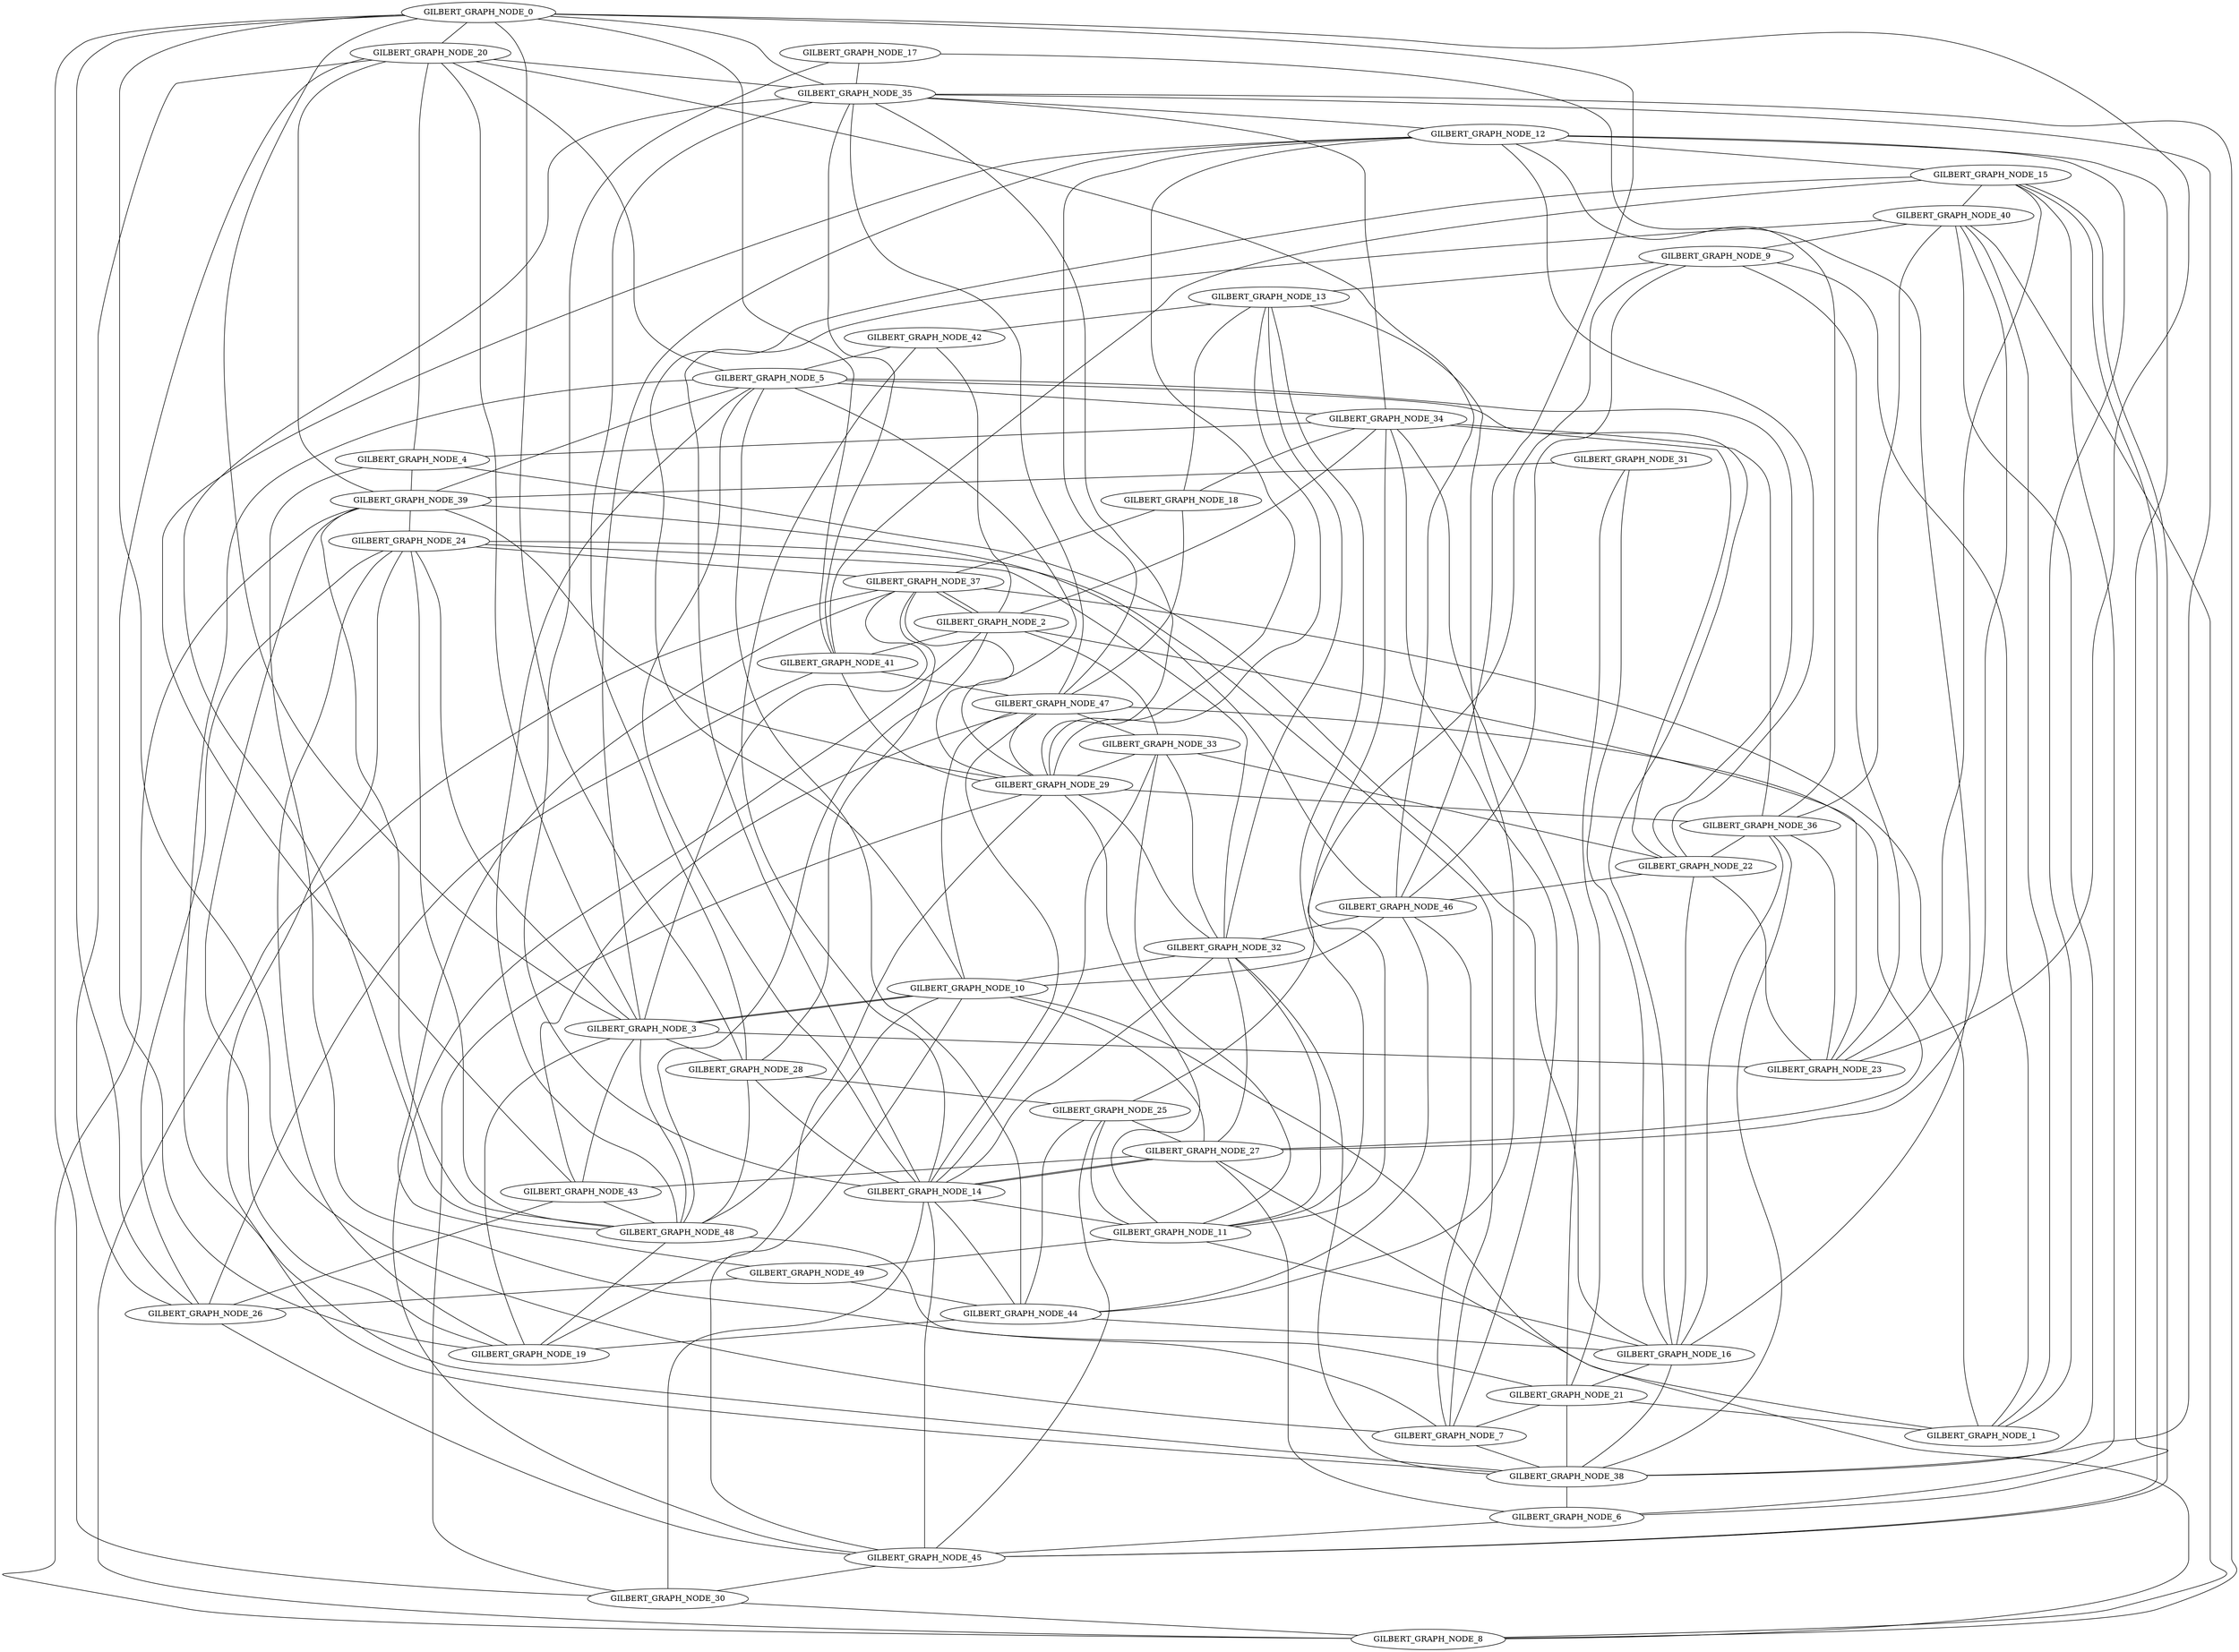 graph GILBERT_GRAPH{
GILBERT_GRAPH_NODE_0 -- GILBERT_GRAPH_NODE_20;
GILBERT_GRAPH_NODE_0 -- GILBERT_GRAPH_NODE_28;
GILBERT_GRAPH_NODE_0 -- GILBERT_GRAPH_NODE_35;
GILBERT_GRAPH_NODE_1 -- GILBERT_GRAPH_NODE_12;
GILBERT_GRAPH_NODE_1 -- GILBERT_GRAPH_NODE_40;
GILBERT_GRAPH_NODE_2 -- GILBERT_GRAPH_NODE_23;
GILBERT_GRAPH_NODE_2 -- GILBERT_GRAPH_NODE_34;
GILBERT_GRAPH_NODE_2 -- GILBERT_GRAPH_NODE_37;
GILBERT_GRAPH_NODE_2 -- GILBERT_GRAPH_NODE_41;
GILBERT_GRAPH_NODE_2 -- GILBERT_GRAPH_NODE_42;
GILBERT_GRAPH_NODE_2 -- GILBERT_GRAPH_NODE_45;
GILBERT_GRAPH_NODE_3 -- GILBERT_GRAPH_NODE_0;
GILBERT_GRAPH_NODE_3 -- GILBERT_GRAPH_NODE_10;
GILBERT_GRAPH_NODE_3 -- GILBERT_GRAPH_NODE_12;
GILBERT_GRAPH_NODE_3 -- GILBERT_GRAPH_NODE_19;
GILBERT_GRAPH_NODE_3 -- GILBERT_GRAPH_NODE_20;
GILBERT_GRAPH_NODE_3 -- GILBERT_GRAPH_NODE_23;
GILBERT_GRAPH_NODE_3 -- GILBERT_GRAPH_NODE_28;
GILBERT_GRAPH_NODE_4 -- GILBERT_GRAPH_NODE_7;
GILBERT_GRAPH_NODE_4 -- GILBERT_GRAPH_NODE_20;
GILBERT_GRAPH_NODE_4 -- GILBERT_GRAPH_NODE_39;
GILBERT_GRAPH_NODE_5 -- GILBERT_GRAPH_NODE_14;
GILBERT_GRAPH_NODE_5 -- GILBERT_GRAPH_NODE_34;
GILBERT_GRAPH_NODE_5 -- GILBERT_GRAPH_NODE_39;
GILBERT_GRAPH_NODE_6 -- GILBERT_GRAPH_NODE_12;
GILBERT_GRAPH_NODE_6 -- GILBERT_GRAPH_NODE_45;
GILBERT_GRAPH_NODE_7 -- GILBERT_GRAPH_NODE_0;
GILBERT_GRAPH_NODE_7 -- GILBERT_GRAPH_NODE_24;
GILBERT_GRAPH_NODE_7 -- GILBERT_GRAPH_NODE_38;
GILBERT_GRAPH_NODE_8 -- GILBERT_GRAPH_NODE_35;
GILBERT_GRAPH_NODE_9 -- GILBERT_GRAPH_NODE_1;
GILBERT_GRAPH_NODE_9 -- GILBERT_GRAPH_NODE_13;
GILBERT_GRAPH_NODE_9 -- GILBERT_GRAPH_NODE_23;
GILBERT_GRAPH_NODE_9 -- GILBERT_GRAPH_NODE_46;
GILBERT_GRAPH_NODE_10 -- GILBERT_GRAPH_NODE_1;
GILBERT_GRAPH_NODE_10 -- GILBERT_GRAPH_NODE_3;
GILBERT_GRAPH_NODE_10 -- GILBERT_GRAPH_NODE_15;
GILBERT_GRAPH_NODE_10 -- GILBERT_GRAPH_NODE_27;
GILBERT_GRAPH_NODE_10 -- GILBERT_GRAPH_NODE_45;
GILBERT_GRAPH_NODE_11 -- GILBERT_GRAPH_NODE_16;
GILBERT_GRAPH_NODE_11 -- GILBERT_GRAPH_NODE_29;
GILBERT_GRAPH_NODE_11 -- GILBERT_GRAPH_NODE_34;
GILBERT_GRAPH_NODE_11 -- GILBERT_GRAPH_NODE_49;
GILBERT_GRAPH_NODE_12 -- GILBERT_GRAPH_NODE_15;
GILBERT_GRAPH_NODE_12 -- GILBERT_GRAPH_NODE_22;
GILBERT_GRAPH_NODE_12 -- GILBERT_GRAPH_NODE_29;
GILBERT_GRAPH_NODE_12 -- GILBERT_GRAPH_NODE_36;
GILBERT_GRAPH_NODE_12 -- GILBERT_GRAPH_NODE_43;
GILBERT_GRAPH_NODE_13 -- GILBERT_GRAPH_NODE_11;
GILBERT_GRAPH_NODE_13 -- GILBERT_GRAPH_NODE_42;
GILBERT_GRAPH_NODE_13 -- GILBERT_GRAPH_NODE_44;
GILBERT_GRAPH_NODE_14 -- GILBERT_GRAPH_NODE_11;
GILBERT_GRAPH_NODE_14 -- GILBERT_GRAPH_NODE_27;
GILBERT_GRAPH_NODE_14 -- GILBERT_GRAPH_NODE_30;
GILBERT_GRAPH_NODE_14 -- GILBERT_GRAPH_NODE_40;
GILBERT_GRAPH_NODE_14 -- GILBERT_GRAPH_NODE_44;
GILBERT_GRAPH_NODE_14 -- GILBERT_GRAPH_NODE_45;
GILBERT_GRAPH_NODE_15 -- GILBERT_GRAPH_NODE_6;
GILBERT_GRAPH_NODE_15 -- GILBERT_GRAPH_NODE_23;
GILBERT_GRAPH_NODE_15 -- GILBERT_GRAPH_NODE_40;
GILBERT_GRAPH_NODE_15 -- GILBERT_GRAPH_NODE_45;
GILBERT_GRAPH_NODE_16 -- GILBERT_GRAPH_NODE_4;
GILBERT_GRAPH_NODE_16 -- GILBERT_GRAPH_NODE_5;
GILBERT_GRAPH_NODE_16 -- GILBERT_GRAPH_NODE_21;
GILBERT_GRAPH_NODE_16 -- GILBERT_GRAPH_NODE_22;
GILBERT_GRAPH_NODE_16 -- GILBERT_GRAPH_NODE_36;
GILBERT_GRAPH_NODE_16 -- GILBERT_GRAPH_NODE_38;
GILBERT_GRAPH_NODE_17 -- GILBERT_GRAPH_NODE_14;
GILBERT_GRAPH_NODE_17 -- GILBERT_GRAPH_NODE_16;
GILBERT_GRAPH_NODE_17 -- GILBERT_GRAPH_NODE_35;
GILBERT_GRAPH_NODE_18 -- GILBERT_GRAPH_NODE_13;
GILBERT_GRAPH_NODE_18 -- GILBERT_GRAPH_NODE_37;
GILBERT_GRAPH_NODE_18 -- GILBERT_GRAPH_NODE_47;
GILBERT_GRAPH_NODE_19 -- GILBERT_GRAPH_NODE_20;
GILBERT_GRAPH_NODE_19 -- GILBERT_GRAPH_NODE_39;
GILBERT_GRAPH_NODE_20 -- GILBERT_GRAPH_NODE_5;
GILBERT_GRAPH_NODE_20 -- GILBERT_GRAPH_NODE_26;
GILBERT_GRAPH_NODE_20 -- GILBERT_GRAPH_NODE_35;
GILBERT_GRAPH_NODE_20 -- GILBERT_GRAPH_NODE_39;
GILBERT_GRAPH_NODE_21 -- GILBERT_GRAPH_NODE_1;
GILBERT_GRAPH_NODE_21 -- GILBERT_GRAPH_NODE_7;
GILBERT_GRAPH_NODE_21 -- GILBERT_GRAPH_NODE_34;
GILBERT_GRAPH_NODE_21 -- GILBERT_GRAPH_NODE_38;
GILBERT_GRAPH_NODE_22 -- GILBERT_GRAPH_NODE_5;
GILBERT_GRAPH_NODE_22 -- GILBERT_GRAPH_NODE_23;
GILBERT_GRAPH_NODE_22 -- GILBERT_GRAPH_NODE_33;
GILBERT_GRAPH_NODE_22 -- GILBERT_GRAPH_NODE_34;
GILBERT_GRAPH_NODE_22 -- GILBERT_GRAPH_NODE_46;
GILBERT_GRAPH_NODE_23 -- GILBERT_GRAPH_NODE_0;
GILBERT_GRAPH_NODE_24 -- GILBERT_GRAPH_NODE_3;
GILBERT_GRAPH_NODE_24 -- GILBERT_GRAPH_NODE_19;
GILBERT_GRAPH_NODE_24 -- GILBERT_GRAPH_NODE_32;
GILBERT_GRAPH_NODE_24 -- GILBERT_GRAPH_NODE_37;
GILBERT_GRAPH_NODE_24 -- GILBERT_GRAPH_NODE_38;
GILBERT_GRAPH_NODE_24 -- GILBERT_GRAPH_NODE_48;
GILBERT_GRAPH_NODE_25 -- GILBERT_GRAPH_NODE_9;
GILBERT_GRAPH_NODE_25 -- GILBERT_GRAPH_NODE_11;
GILBERT_GRAPH_NODE_25 -- GILBERT_GRAPH_NODE_27;
GILBERT_GRAPH_NODE_25 -- GILBERT_GRAPH_NODE_44;
GILBERT_GRAPH_NODE_25 -- GILBERT_GRAPH_NODE_45;
GILBERT_GRAPH_NODE_26 -- GILBERT_GRAPH_NODE_0;
GILBERT_GRAPH_NODE_26 -- GILBERT_GRAPH_NODE_24;
GILBERT_GRAPH_NODE_26 -- GILBERT_GRAPH_NODE_45;
GILBERT_GRAPH_NODE_27 -- GILBERT_GRAPH_NODE_6;
GILBERT_GRAPH_NODE_27 -- GILBERT_GRAPH_NODE_8;
GILBERT_GRAPH_NODE_27 -- GILBERT_GRAPH_NODE_14;
GILBERT_GRAPH_NODE_27 -- GILBERT_GRAPH_NODE_32;
GILBERT_GRAPH_NODE_27 -- GILBERT_GRAPH_NODE_43;
GILBERT_GRAPH_NODE_27 -- GILBERT_GRAPH_NODE_47;
GILBERT_GRAPH_NODE_28 -- GILBERT_GRAPH_NODE_14;
GILBERT_GRAPH_NODE_28 -- GILBERT_GRAPH_NODE_25;
GILBERT_GRAPH_NODE_28 -- GILBERT_GRAPH_NODE_35;
GILBERT_GRAPH_NODE_28 -- GILBERT_GRAPH_NODE_37;
GILBERT_GRAPH_NODE_29 -- GILBERT_GRAPH_NODE_5;
GILBERT_GRAPH_NODE_29 -- GILBERT_GRAPH_NODE_13;
GILBERT_GRAPH_NODE_29 -- GILBERT_GRAPH_NODE_19;
GILBERT_GRAPH_NODE_29 -- GILBERT_GRAPH_NODE_30;
GILBERT_GRAPH_NODE_29 -- GILBERT_GRAPH_NODE_36;
GILBERT_GRAPH_NODE_29 -- GILBERT_GRAPH_NODE_39;
GILBERT_GRAPH_NODE_30 -- GILBERT_GRAPH_NODE_0;
GILBERT_GRAPH_NODE_30 -- GILBERT_GRAPH_NODE_8;
GILBERT_GRAPH_NODE_31 -- GILBERT_GRAPH_NODE_16;
GILBERT_GRAPH_NODE_31 -- GILBERT_GRAPH_NODE_21;
GILBERT_GRAPH_NODE_31 -- GILBERT_GRAPH_NODE_39;
GILBERT_GRAPH_NODE_32 -- GILBERT_GRAPH_NODE_10;
GILBERT_GRAPH_NODE_32 -- GILBERT_GRAPH_NODE_11;
GILBERT_GRAPH_NODE_32 -- GILBERT_GRAPH_NODE_13;
GILBERT_GRAPH_NODE_32 -- GILBERT_GRAPH_NODE_14;
GILBERT_GRAPH_NODE_32 -- GILBERT_GRAPH_NODE_29;
GILBERT_GRAPH_NODE_32 -- GILBERT_GRAPH_NODE_33;
GILBERT_GRAPH_NODE_33 -- GILBERT_GRAPH_NODE_2;
GILBERT_GRAPH_NODE_33 -- GILBERT_GRAPH_NODE_11;
GILBERT_GRAPH_NODE_33 -- GILBERT_GRAPH_NODE_14;
GILBERT_GRAPH_NODE_33 -- GILBERT_GRAPH_NODE_29;
GILBERT_GRAPH_NODE_34 -- GILBERT_GRAPH_NODE_4;
GILBERT_GRAPH_NODE_34 -- GILBERT_GRAPH_NODE_7;
GILBERT_GRAPH_NODE_34 -- GILBERT_GRAPH_NODE_18;
GILBERT_GRAPH_NODE_34 -- GILBERT_GRAPH_NODE_36;
GILBERT_GRAPH_NODE_35 -- GILBERT_GRAPH_NODE_12;
GILBERT_GRAPH_NODE_35 -- GILBERT_GRAPH_NODE_29;
GILBERT_GRAPH_NODE_35 -- GILBERT_GRAPH_NODE_34;
GILBERT_GRAPH_NODE_35 -- GILBERT_GRAPH_NODE_38;
GILBERT_GRAPH_NODE_35 -- GILBERT_GRAPH_NODE_47;
GILBERT_GRAPH_NODE_35 -- GILBERT_GRAPH_NODE_48;
GILBERT_GRAPH_NODE_36 -- GILBERT_GRAPH_NODE_22;
GILBERT_GRAPH_NODE_36 -- GILBERT_GRAPH_NODE_23;
GILBERT_GRAPH_NODE_36 -- GILBERT_GRAPH_NODE_38;
GILBERT_GRAPH_NODE_36 -- GILBERT_GRAPH_NODE_40;
GILBERT_GRAPH_NODE_37 -- GILBERT_GRAPH_NODE_1;
GILBERT_GRAPH_NODE_37 -- GILBERT_GRAPH_NODE_2;
GILBERT_GRAPH_NODE_37 -- GILBERT_GRAPH_NODE_3;
GILBERT_GRAPH_NODE_37 -- GILBERT_GRAPH_NODE_8;
GILBERT_GRAPH_NODE_37 -- GILBERT_GRAPH_NODE_29;
GILBERT_GRAPH_NODE_37 -- GILBERT_GRAPH_NODE_49;
GILBERT_GRAPH_NODE_38 -- GILBERT_GRAPH_NODE_5;
GILBERT_GRAPH_NODE_38 -- GILBERT_GRAPH_NODE_6;
GILBERT_GRAPH_NODE_38 -- GILBERT_GRAPH_NODE_32;
GILBERT_GRAPH_NODE_38 -- GILBERT_GRAPH_NODE_40;
GILBERT_GRAPH_NODE_39 -- GILBERT_GRAPH_NODE_8;
GILBERT_GRAPH_NODE_39 -- GILBERT_GRAPH_NODE_24;
GILBERT_GRAPH_NODE_40 -- GILBERT_GRAPH_NODE_8;
GILBERT_GRAPH_NODE_40 -- GILBERT_GRAPH_NODE_9;
GILBERT_GRAPH_NODE_40 -- GILBERT_GRAPH_NODE_27;
GILBERT_GRAPH_NODE_41 -- GILBERT_GRAPH_NODE_0;
GILBERT_GRAPH_NODE_41 -- GILBERT_GRAPH_NODE_15;
GILBERT_GRAPH_NODE_41 -- GILBERT_GRAPH_NODE_26;
GILBERT_GRAPH_NODE_41 -- GILBERT_GRAPH_NODE_29;
GILBERT_GRAPH_NODE_41 -- GILBERT_GRAPH_NODE_35;
GILBERT_GRAPH_NODE_41 -- GILBERT_GRAPH_NODE_47;
GILBERT_GRAPH_NODE_42 -- GILBERT_GRAPH_NODE_5;
GILBERT_GRAPH_NODE_42 -- GILBERT_GRAPH_NODE_14;
GILBERT_GRAPH_NODE_43 -- GILBERT_GRAPH_NODE_3;
GILBERT_GRAPH_NODE_43 -- GILBERT_GRAPH_NODE_26;
GILBERT_GRAPH_NODE_43 -- GILBERT_GRAPH_NODE_47;
GILBERT_GRAPH_NODE_43 -- GILBERT_GRAPH_NODE_48;
GILBERT_GRAPH_NODE_44 -- GILBERT_GRAPH_NODE_5;
GILBERT_GRAPH_NODE_44 -- GILBERT_GRAPH_NODE_16;
GILBERT_GRAPH_NODE_44 -- GILBERT_GRAPH_NODE_19;
GILBERT_GRAPH_NODE_44 -- GILBERT_GRAPH_NODE_46;
GILBERT_GRAPH_NODE_45 -- GILBERT_GRAPH_NODE_15;
GILBERT_GRAPH_NODE_45 -- GILBERT_GRAPH_NODE_30;
GILBERT_GRAPH_NODE_46 -- GILBERT_GRAPH_NODE_0;
GILBERT_GRAPH_NODE_46 -- GILBERT_GRAPH_NODE_7;
GILBERT_GRAPH_NODE_46 -- GILBERT_GRAPH_NODE_10;
GILBERT_GRAPH_NODE_46 -- GILBERT_GRAPH_NODE_20;
GILBERT_GRAPH_NODE_46 -- GILBERT_GRAPH_NODE_32;
GILBERT_GRAPH_NODE_46 -- GILBERT_GRAPH_NODE_39;
GILBERT_GRAPH_NODE_47 -- GILBERT_GRAPH_NODE_10;
GILBERT_GRAPH_NODE_47 -- GILBERT_GRAPH_NODE_12;
GILBERT_GRAPH_NODE_47 -- GILBERT_GRAPH_NODE_14;
GILBERT_GRAPH_NODE_47 -- GILBERT_GRAPH_NODE_29;
GILBERT_GRAPH_NODE_47 -- GILBERT_GRAPH_NODE_33;
GILBERT_GRAPH_NODE_48 -- GILBERT_GRAPH_NODE_2;
GILBERT_GRAPH_NODE_48 -- GILBERT_GRAPH_NODE_3;
GILBERT_GRAPH_NODE_48 -- GILBERT_GRAPH_NODE_5;
GILBERT_GRAPH_NODE_48 -- GILBERT_GRAPH_NODE_10;
GILBERT_GRAPH_NODE_48 -- GILBERT_GRAPH_NODE_19;
GILBERT_GRAPH_NODE_48 -- GILBERT_GRAPH_NODE_21;
GILBERT_GRAPH_NODE_48 -- GILBERT_GRAPH_NODE_28;
GILBERT_GRAPH_NODE_48 -- GILBERT_GRAPH_NODE_39;
GILBERT_GRAPH_NODE_49 -- GILBERT_GRAPH_NODE_26;
GILBERT_GRAPH_NODE_49 -- GILBERT_GRAPH_NODE_44;
}
